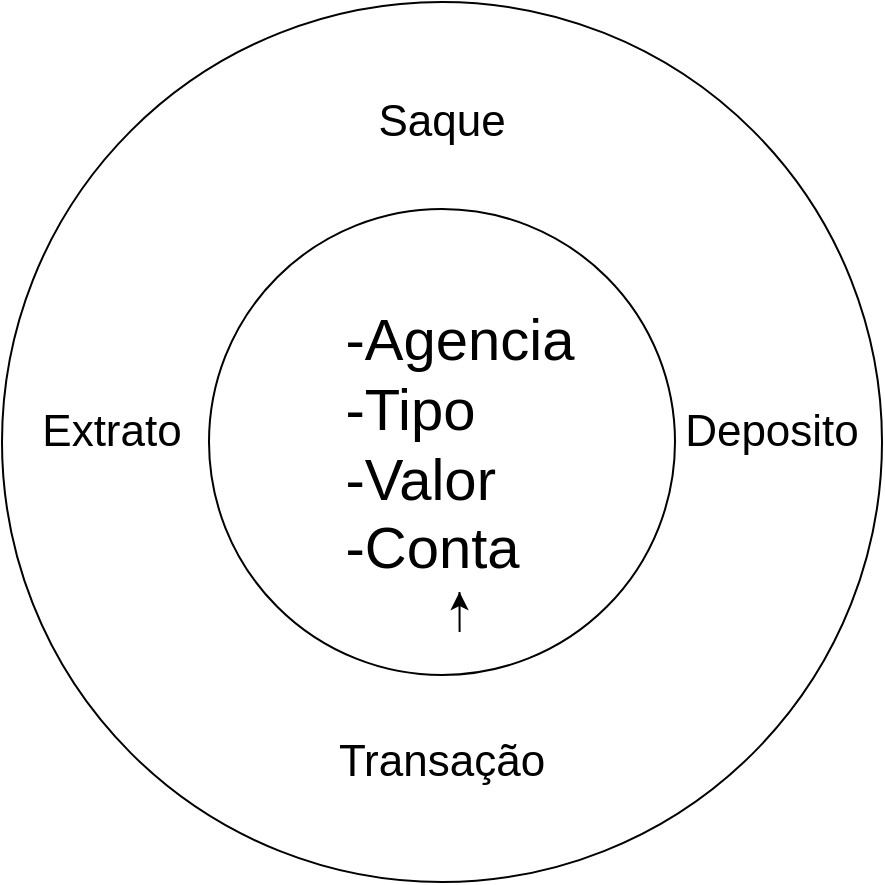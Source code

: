 <mxfile version="20.8.23" type="device"><diagram name="Página-1" id="DnmdfgA8noA33Kx1m2ER"><mxGraphModel dx="1434" dy="796" grid="1" gridSize="10" guides="1" tooltips="1" connect="1" arrows="1" fold="1" page="1" pageScale="1" pageWidth="827" pageHeight="1169" math="0" shadow="0"><root><mxCell id="0"/><mxCell id="1" parent="0"/><UserObject label="https://app.diagrams.net/" link="https://app.diagrams.net/" id="YSaneCu1WPvWlIgD27mN-1"><mxCell style="ellipse;whiteSpace=wrap;html=1;aspect=fixed;" vertex="1" parent="1"><mxGeometry x="180" y="100" width="440" height="440" as="geometry"/></mxCell></UserObject><mxCell id="YSaneCu1WPvWlIgD27mN-2" value="" style="ellipse;whiteSpace=wrap;html=1;aspect=fixed;" vertex="1" parent="1"><mxGeometry x="283.5" y="203.5" width="233" height="233" as="geometry"/></mxCell><mxCell id="YSaneCu1WPvWlIgD27mN-3" value="&lt;font style=&quot;font-size: 22px;&quot;&gt;Saque&lt;/font&gt;" style="text;whiteSpace=wrap;html=1;align=center;" vertex="1" parent="1"><mxGeometry x="345" y="140" width="110" height="50" as="geometry"/></mxCell><mxCell id="YSaneCu1WPvWlIgD27mN-4" value="&lt;span style=&quot;font-size: 22px;&quot;&gt;Deposito&lt;br&gt;&lt;br&gt;&lt;/span&gt;" style="text;whiteSpace=wrap;html=1;align=center;" vertex="1" parent="1"><mxGeometry x="510" y="295" width="110" height="50" as="geometry"/></mxCell><mxCell id="YSaneCu1WPvWlIgD27mN-5" value="&lt;span style=&quot;font-size: 22px;&quot;&gt;Transação&lt;br&gt;&lt;/span&gt;" style="text;whiteSpace=wrap;html=1;align=center;" vertex="1" parent="1"><mxGeometry x="345" y="460" width="110" height="50" as="geometry"/></mxCell><mxCell id="YSaneCu1WPvWlIgD27mN-6" value="&lt;span style=&quot;font-size: 22px;&quot;&gt;Extrato&lt;br&gt;&lt;/span&gt;" style="text;whiteSpace=wrap;html=1;align=center;" vertex="1" parent="1"><mxGeometry x="180" y="295" width="110" height="50" as="geometry"/></mxCell><mxCell id="YSaneCu1WPvWlIgD27mN-7" value="&lt;span style=&quot;font-size: 29px;&quot;&gt;-Agencia&lt;br&gt;&lt;div style=&quot;text-align: left;&quot;&gt;&lt;span style=&quot;background-color: initial;&quot;&gt;-Tipo&lt;/span&gt;&lt;/div&gt;&lt;div style=&quot;text-align: left;&quot;&gt;&lt;span style=&quot;background-color: initial;&quot;&gt;-Valor&lt;/span&gt;&lt;/div&gt;&lt;div style=&quot;text-align: left;&quot;&gt;&lt;span style=&quot;background-color: initial;&quot;&gt;-Conta&lt;/span&gt;&lt;/div&gt;&lt;/span&gt;" style="text;whiteSpace=wrap;html=1;align=center;" vertex="1" parent="1"><mxGeometry x="345" y="245" width="127.5" height="150" as="geometry"/></mxCell><mxCell id="YSaneCu1WPvWlIgD27mN-8" style="edgeStyle=orthogonalEdgeStyle;rounded=0;orthogonalLoop=1;jettySize=auto;html=1;exitX=0.5;exitY=1;exitDx=0;exitDy=0;fontSize=22;" edge="1" parent="1" source="YSaneCu1WPvWlIgD27mN-7" target="YSaneCu1WPvWlIgD27mN-7"><mxGeometry relative="1" as="geometry"/></mxCell></root></mxGraphModel></diagram></mxfile>